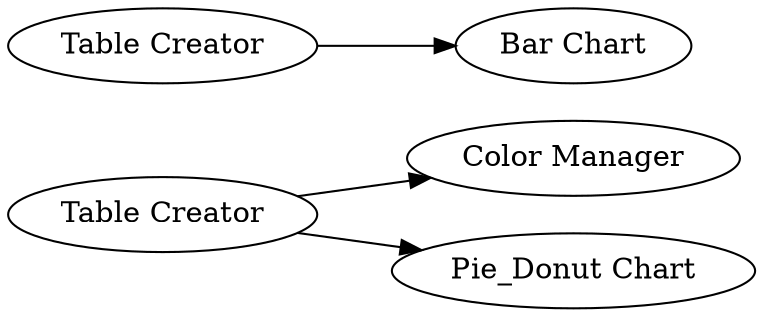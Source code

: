 digraph {
	"-6347025321508719112_5" [label="Color Manager"]
	"-6347025321508719112_3" [label="Table Creator"]
	"-6347025321508719112_1" [label="Table Creator"]
	"-6347025321508719112_2" [label="Bar Chart"]
	"-6347025321508719112_4" [label="Pie_Donut Chart"]
	"-6347025321508719112_3" -> "-6347025321508719112_4"
	"-6347025321508719112_1" -> "-6347025321508719112_2"
	"-6347025321508719112_3" -> "-6347025321508719112_5"
	rankdir=LR
}
